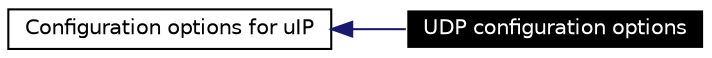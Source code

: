 digraph structs
{
  edge [fontname="Helvetica",fontsize=8,labelfontname="Helvetica",labelfontsize=8];
  node [fontname="Helvetica",fontsize=10,shape=record];
rankdir=LR;
  Node0 [label="UDP configuration options",height=0.2,width=0.4,color="white", fillcolor="black", style="filled" fontcolor="white"];
  Node1 [label="Configuration options for uIP",height=0.2,width=0.4,color="black", fillcolor="white", style="filled",URL="$a00069.html"];
  Node1->Node0 [shape=plaintext, color="midnightblue", dir="back", style="solid"];
}
